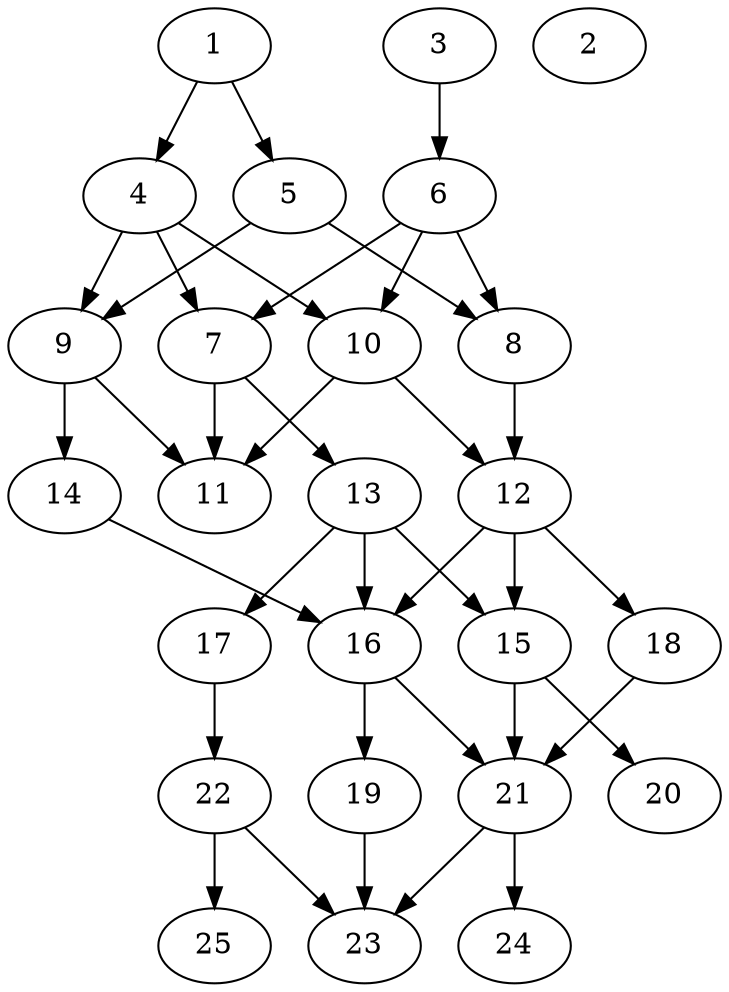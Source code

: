 // DAG automatically generated by daggen at Thu Oct  3 14:00:39 2019
// ./daggen --dot -n 25 --ccr 0.4 --fat 0.5 --regular 0.9 --density 0.7 --mindata 5242880 --maxdata 52428800 
digraph G {
  1 [size="102510080", alpha="0.13", expect_size="41004032"] 
  1 -> 4 [size ="41004032"]
  1 -> 5 [size ="41004032"]
  2 [size="94144000", alpha="0.16", expect_size="37657600"] 
  3 [size="73031680", alpha="0.12", expect_size="29212672"] 
  3 -> 6 [size ="29212672"]
  4 [size="75059200", alpha="0.05", expect_size="30023680"] 
  4 -> 7 [size ="30023680"]
  4 -> 9 [size ="30023680"]
  4 -> 10 [size ="30023680"]
  5 [size="55319040", alpha="0.08", expect_size="22127616"] 
  5 -> 8 [size ="22127616"]
  5 -> 9 [size ="22127616"]
  6 [size="123471360", alpha="0.16", expect_size="49388544"] 
  6 -> 7 [size ="49388544"]
  6 -> 8 [size ="49388544"]
  6 -> 10 [size ="49388544"]
  7 [size="54440960", alpha="0.01", expect_size="21776384"] 
  7 -> 11 [size ="21776384"]
  7 -> 13 [size ="21776384"]
  8 [size="104578560", alpha="0.19", expect_size="41831424"] 
  8 -> 12 [size ="41831424"]
  9 [size="125742080", alpha="0.18", expect_size="50296832"] 
  9 -> 11 [size ="50296832"]
  9 -> 14 [size ="50296832"]
  10 [size="94161920", alpha="0.10", expect_size="37664768"] 
  10 -> 11 [size ="37664768"]
  10 -> 12 [size ="37664768"]
  11 [size="51540480", alpha="0.16", expect_size="20616192"] 
  12 [size="13135360", alpha="0.18", expect_size="5254144"] 
  12 -> 15 [size ="5254144"]
  12 -> 16 [size ="5254144"]
  12 -> 18 [size ="5254144"]
  13 [size="109857280", alpha="0.14", expect_size="43942912"] 
  13 -> 15 [size ="43942912"]
  13 -> 16 [size ="43942912"]
  13 -> 17 [size ="43942912"]
  14 [size="63912960", alpha="0.15", expect_size="25565184"] 
  14 -> 16 [size ="25565184"]
  15 [size="96053760", alpha="0.05", expect_size="38421504"] 
  15 -> 20 [size ="38421504"]
  15 -> 21 [size ="38421504"]
  16 [size="23534080", alpha="0.11", expect_size="9413632"] 
  16 -> 19 [size ="9413632"]
  16 -> 21 [size ="9413632"]
  17 [size="115077120", alpha="0.17", expect_size="46030848"] 
  17 -> 22 [size ="46030848"]
  18 [size="118417920", alpha="0.03", expect_size="47367168"] 
  18 -> 21 [size ="47367168"]
  19 [size="113681920", alpha="0.14", expect_size="45472768"] 
  19 -> 23 [size ="45472768"]
  20 [size="98997760", alpha="0.02", expect_size="39599104"] 
  21 [size="41044480", alpha="0.05", expect_size="16417792"] 
  21 -> 23 [size ="16417792"]
  21 -> 24 [size ="16417792"]
  22 [size="17441280", alpha="0.03", expect_size="6976512"] 
  22 -> 23 [size ="6976512"]
  22 -> 25 [size ="6976512"]
  23 [size="123760640", alpha="0.10", expect_size="49504256"] 
  24 [size="90565120", alpha="0.08", expect_size="36226048"] 
  25 [size="61176320", alpha="0.13", expect_size="24470528"] 
}
